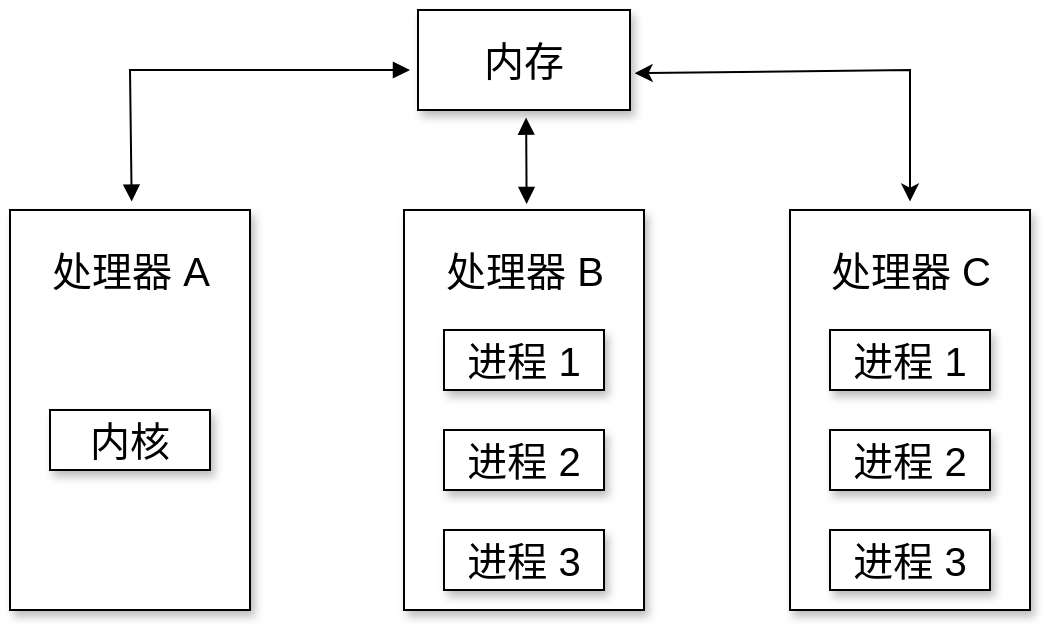 <mxfile>
    <diagram id="k0FPUSnzgOY_u6sl6N65" name="Page-1">
        <mxGraphModel dx="1184" dy="483" grid="1" gridSize="10" guides="1" tooltips="1" connect="1" arrows="1" fold="1" page="1" pageScale="1" pageWidth="827" pageHeight="1169" math="0" shadow="0">
            <root>
                <mxCell id="0"/>
                <mxCell id="1" parent="0"/>
                <mxCell id="2" value="内存" style="rounded=0;whiteSpace=wrap;html=1;fontSize=20;shadow=1;" vertex="1" parent="1">
                    <mxGeometry x="354" y="80" width="106" height="50" as="geometry"/>
                </mxCell>
                <mxCell id="3" value="" style="rounded=0;whiteSpace=wrap;html=1;fontSize=20;shadow=1;" vertex="1" parent="1">
                    <mxGeometry x="150" y="180" width="120" height="200" as="geometry"/>
                </mxCell>
                <mxCell id="4" value="处理器 A" style="text;html=1;align=center;verticalAlign=middle;resizable=0;points=[];autosize=1;strokeColor=none;fillColor=none;fontSize=20;shadow=1;" vertex="1" parent="1">
                    <mxGeometry x="160" y="190" width="100" height="40" as="geometry"/>
                </mxCell>
                <mxCell id="5" value="内核" style="rounded=0;whiteSpace=wrap;html=1;fontSize=20;shadow=1;" vertex="1" parent="1">
                    <mxGeometry x="170" y="280" width="80" height="30" as="geometry"/>
                </mxCell>
                <mxCell id="6" value="" style="rounded=0;whiteSpace=wrap;html=1;fontSize=20;shadow=1;" vertex="1" parent="1">
                    <mxGeometry x="347" y="180" width="120" height="200" as="geometry"/>
                </mxCell>
                <mxCell id="7" value="处理器 B" style="text;html=1;align=center;verticalAlign=middle;resizable=0;points=[];autosize=1;strokeColor=none;fillColor=none;fontSize=20;shadow=1;" vertex="1" parent="1">
                    <mxGeometry x="357" y="190" width="100" height="40" as="geometry"/>
                </mxCell>
                <mxCell id="10" value="进程 1" style="rounded=0;whiteSpace=wrap;html=1;fontSize=20;shadow=1;" vertex="1" parent="1">
                    <mxGeometry x="367" y="240" width="80" height="30" as="geometry"/>
                </mxCell>
                <mxCell id="12" value="进程 2" style="rounded=0;whiteSpace=wrap;html=1;fontSize=20;shadow=1;" vertex="1" parent="1">
                    <mxGeometry x="367" y="290" width="80" height="30" as="geometry"/>
                </mxCell>
                <mxCell id="13" value="进程 3" style="rounded=0;whiteSpace=wrap;html=1;fontSize=20;shadow=1;" vertex="1" parent="1">
                    <mxGeometry x="367" y="340" width="80" height="30" as="geometry"/>
                </mxCell>
                <mxCell id="14" value="" style="rounded=0;whiteSpace=wrap;html=1;fontSize=20;shadow=1;" vertex="1" parent="1">
                    <mxGeometry x="540" y="180" width="120" height="200" as="geometry"/>
                </mxCell>
                <mxCell id="15" value="处理器 C" style="text;html=1;align=center;verticalAlign=middle;resizable=0;points=[];autosize=1;strokeColor=none;fillColor=none;fontSize=20;shadow=1;" vertex="1" parent="1">
                    <mxGeometry x="550" y="190" width="100" height="40" as="geometry"/>
                </mxCell>
                <mxCell id="16" value="进程 1" style="rounded=0;whiteSpace=wrap;html=1;fontSize=20;shadow=1;" vertex="1" parent="1">
                    <mxGeometry x="560" y="240" width="80" height="30" as="geometry"/>
                </mxCell>
                <mxCell id="17" value="进程 2" style="rounded=0;whiteSpace=wrap;html=1;fontSize=20;shadow=1;" vertex="1" parent="1">
                    <mxGeometry x="560" y="290" width="80" height="30" as="geometry"/>
                </mxCell>
                <mxCell id="18" value="进程 3" style="rounded=0;whiteSpace=wrap;html=1;fontSize=20;shadow=1;" vertex="1" parent="1">
                    <mxGeometry x="560" y="340" width="80" height="30" as="geometry"/>
                </mxCell>
                <mxCell id="22" value="" style="endArrow=block;startArrow=block;html=1;fontSize=20;rounded=0;startFill=1;endFill=1;exitX=0.507;exitY=-0.021;exitDx=0;exitDy=0;exitPerimeter=0;shadow=0;" edge="1" parent="1" source="3">
                    <mxGeometry width="50" height="50" relative="1" as="geometry">
                        <mxPoint x="210" y="170" as="sourcePoint"/>
                        <mxPoint x="350" y="110" as="targetPoint"/>
                        <Array as="points">
                            <mxPoint x="210" y="110"/>
                        </Array>
                    </mxGeometry>
                </mxCell>
                <mxCell id="23" value="" style="endArrow=classic;startArrow=classic;html=1;rounded=0;shadow=0;fontSize=20;exitX=1.022;exitY=0.632;exitDx=0;exitDy=0;exitPerimeter=0;entryX=0.5;entryY=-0.021;entryDx=0;entryDy=0;entryPerimeter=0;" edge="1" parent="1" source="2" target="14">
                    <mxGeometry width="50" height="50" relative="1" as="geometry">
                        <mxPoint x="470" y="110" as="sourcePoint"/>
                        <mxPoint x="610" y="170" as="targetPoint"/>
                        <Array as="points">
                            <mxPoint x="600" y="110"/>
                        </Array>
                    </mxGeometry>
                </mxCell>
                <mxCell id="24" value="" style="endArrow=block;startArrow=block;html=1;rounded=0;shadow=0;fontSize=20;exitX=0.511;exitY=-0.015;exitDx=0;exitDy=0;exitPerimeter=0;entryX=0.51;entryY=1.076;entryDx=0;entryDy=0;entryPerimeter=0;startFill=1;endFill=1;" edge="1" parent="1" source="6" target="2">
                    <mxGeometry width="50" height="50" relative="1" as="geometry">
                        <mxPoint x="360" y="190" as="sourcePoint"/>
                        <mxPoint x="410" y="140" as="targetPoint"/>
                    </mxGeometry>
                </mxCell>
            </root>
        </mxGraphModel>
    </diagram>
</mxfile>